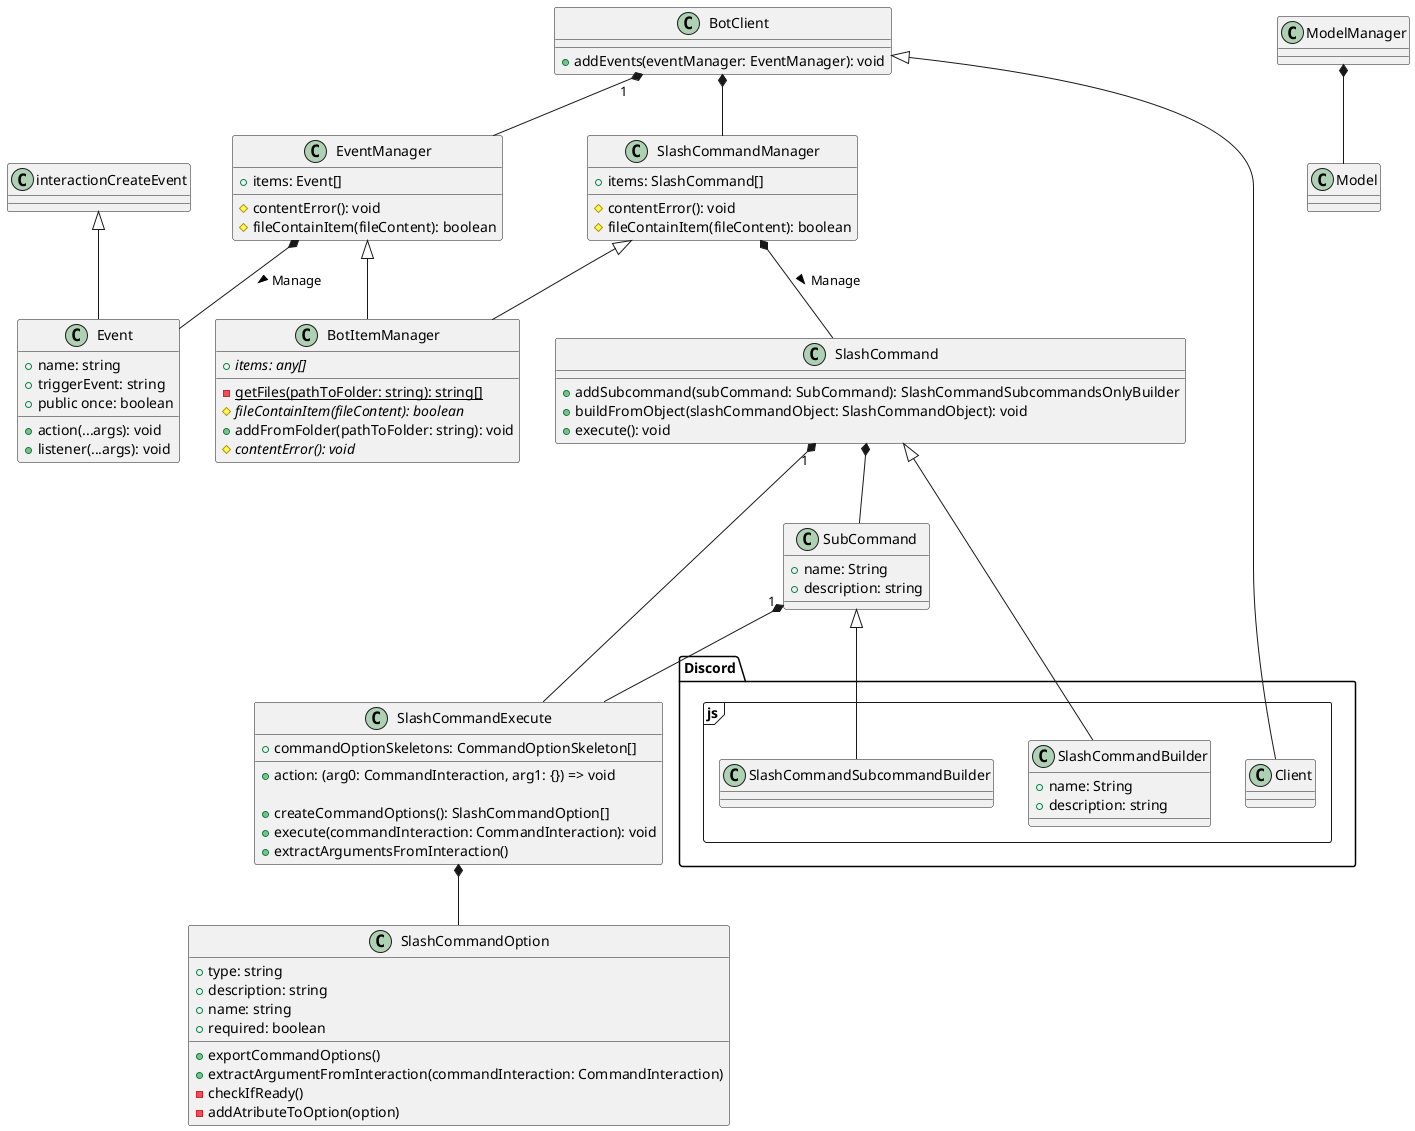 @startuml
'https://plantuml.com/class-diagram

package "Discord.js" <<Frame>> {
    class Client

    class SlashCommandBuilder{
        + name: String
        + description: string
    }

    class SlashCommandSubcommandBuilder
}



class BotClient{
    + addEvents(eventManager: EventManager): void
}
BotClient <|-- Client

class BotItemManager{
    +{abstract} items: any[]

    -{static} getFiles(pathToFolder: string): string[]
    #{abstract} fileContainItem(fileContent): boolean
    + addFromFolder(pathToFolder: string): void
    #{abstract} contentError(): void
}


class ModelManager{

}


class EventManager{
    +items: Event[]

    #contentError(): void
    #fileContainItem(fileContent): boolean
}
EventManager <|-- BotItemManager
BotClient "1" *-- EventManager

class Event{
    + name: string
    + triggerEvent: string
    + public once: boolean

    + action(...args): void
    + listener(...args): void
}
EventManager *-- Event : > Manage

class interactionCreateEvent{
}

interactionCreateEvent <|-- Event


class SlashCommandManager{
    +items: SlashCommand[]

    #contentError(): void
    #fileContainItem(fileContent): boolean
}
SlashCommandManager <|-- BotItemManager

SlashCommandManager *-- SlashCommand: > Manage


class SlashCommand{
    + addSubcommand(subCommand: SubCommand): SlashCommandSubcommandsOnlyBuilder
    + buildFromObject(slashCommandObject: SlashCommandObject): void
    + execute(): void
}

class SubCommand{
    + name: String
    + description: string
}

class SlashCommandOption {
    + type: string
    + description: string
    + name: string
    + required: boolean

    + exportCommandOptions()
    + extractArgumentFromInteraction(commandInteraction: CommandInteraction)
    - checkIfReady()
    - addAtributeToOption(option)
}

class Model{}



class SlashCommandExecute {
    + commandOptionSkeletons: CommandOptionSkeleton[]
    + action: (arg0: CommandInteraction, arg1: {}) => void

    + createCommandOptions(): SlashCommandOption[]
    + execute(commandInteraction: CommandInteraction): void
    + extractArgumentsFromInteraction()
}



BotClient *-- SlashCommandManager


SlashCommand <|-- SlashCommandBuilder
SubCommand <|-- SlashCommandSubcommandBuilder

ModelManager *-- Model


SlashCommand *-- SubCommand
SlashCommand "1" *-- SlashCommandExecute
SlashCommandExecute *-- SlashCommandOption
SubCommand "1" *-- SlashCommandExecute

@enduml
